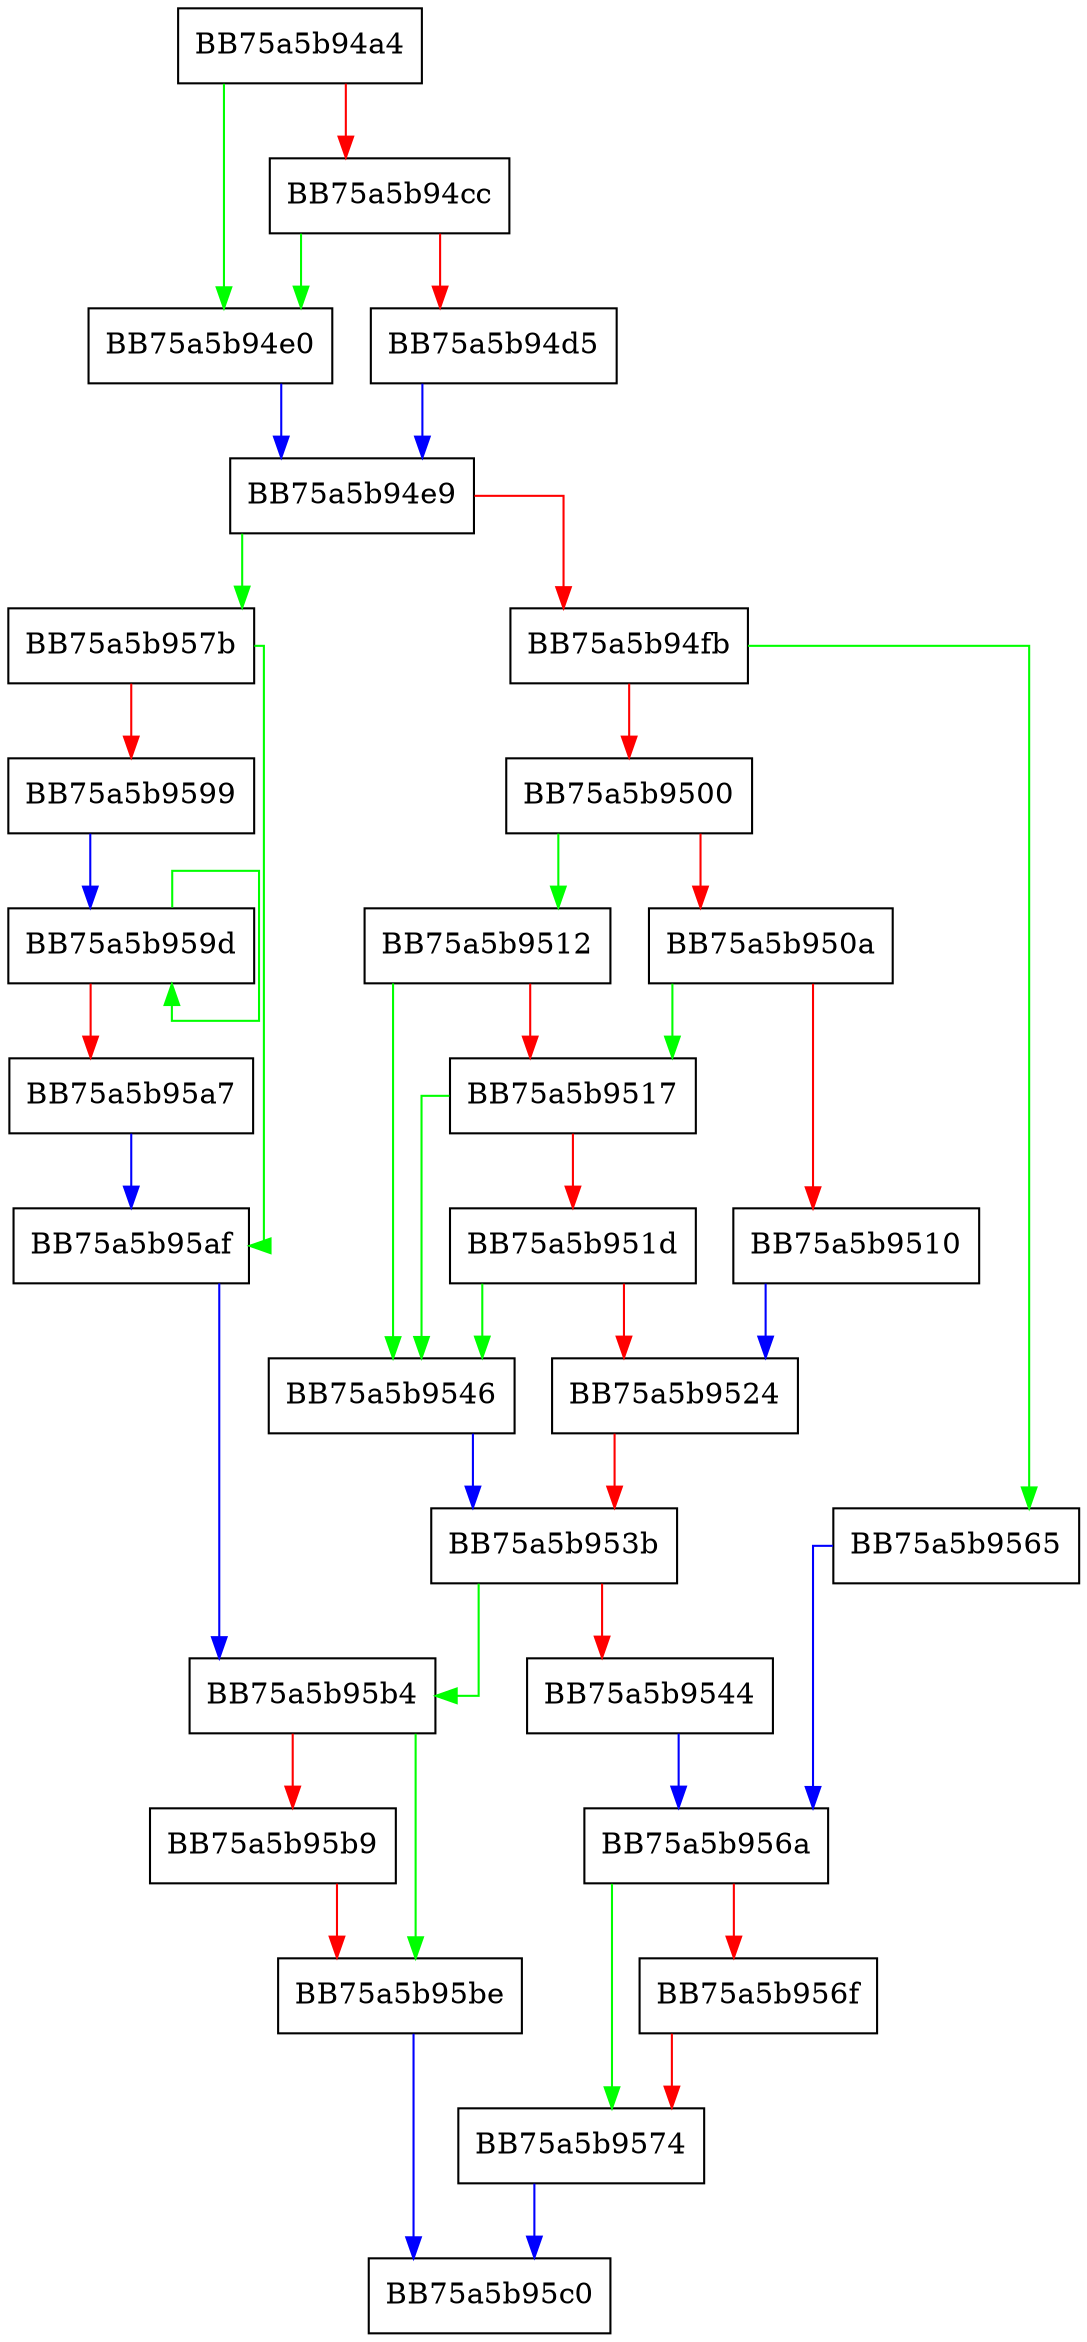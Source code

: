 digraph mod2path {
  node [shape="box"];
  graph [splines=ortho];
  BB75a5b94a4 -> BB75a5b94e0 [color="green"];
  BB75a5b94a4 -> BB75a5b94cc [color="red"];
  BB75a5b94cc -> BB75a5b94e0 [color="green"];
  BB75a5b94cc -> BB75a5b94d5 [color="red"];
  BB75a5b94d5 -> BB75a5b94e9 [color="blue"];
  BB75a5b94e0 -> BB75a5b94e9 [color="blue"];
  BB75a5b94e9 -> BB75a5b957b [color="green"];
  BB75a5b94e9 -> BB75a5b94fb [color="red"];
  BB75a5b94fb -> BB75a5b9565 [color="green"];
  BB75a5b94fb -> BB75a5b9500 [color="red"];
  BB75a5b9500 -> BB75a5b9512 [color="green"];
  BB75a5b9500 -> BB75a5b950a [color="red"];
  BB75a5b950a -> BB75a5b9517 [color="green"];
  BB75a5b950a -> BB75a5b9510 [color="red"];
  BB75a5b9510 -> BB75a5b9524 [color="blue"];
  BB75a5b9512 -> BB75a5b9546 [color="green"];
  BB75a5b9512 -> BB75a5b9517 [color="red"];
  BB75a5b9517 -> BB75a5b9546 [color="green"];
  BB75a5b9517 -> BB75a5b951d [color="red"];
  BB75a5b951d -> BB75a5b9546 [color="green"];
  BB75a5b951d -> BB75a5b9524 [color="red"];
  BB75a5b9524 -> BB75a5b953b [color="red"];
  BB75a5b953b -> BB75a5b95b4 [color="green"];
  BB75a5b953b -> BB75a5b9544 [color="red"];
  BB75a5b9544 -> BB75a5b956a [color="blue"];
  BB75a5b9546 -> BB75a5b953b [color="blue"];
  BB75a5b9565 -> BB75a5b956a [color="blue"];
  BB75a5b956a -> BB75a5b9574 [color="green"];
  BB75a5b956a -> BB75a5b956f [color="red"];
  BB75a5b956f -> BB75a5b9574 [color="red"];
  BB75a5b9574 -> BB75a5b95c0 [color="blue"];
  BB75a5b957b -> BB75a5b95af [color="green"];
  BB75a5b957b -> BB75a5b9599 [color="red"];
  BB75a5b9599 -> BB75a5b959d [color="blue"];
  BB75a5b959d -> BB75a5b959d [color="green"];
  BB75a5b959d -> BB75a5b95a7 [color="red"];
  BB75a5b95a7 -> BB75a5b95af [color="blue"];
  BB75a5b95af -> BB75a5b95b4 [color="blue"];
  BB75a5b95b4 -> BB75a5b95be [color="green"];
  BB75a5b95b4 -> BB75a5b95b9 [color="red"];
  BB75a5b95b9 -> BB75a5b95be [color="red"];
  BB75a5b95be -> BB75a5b95c0 [color="blue"];
}